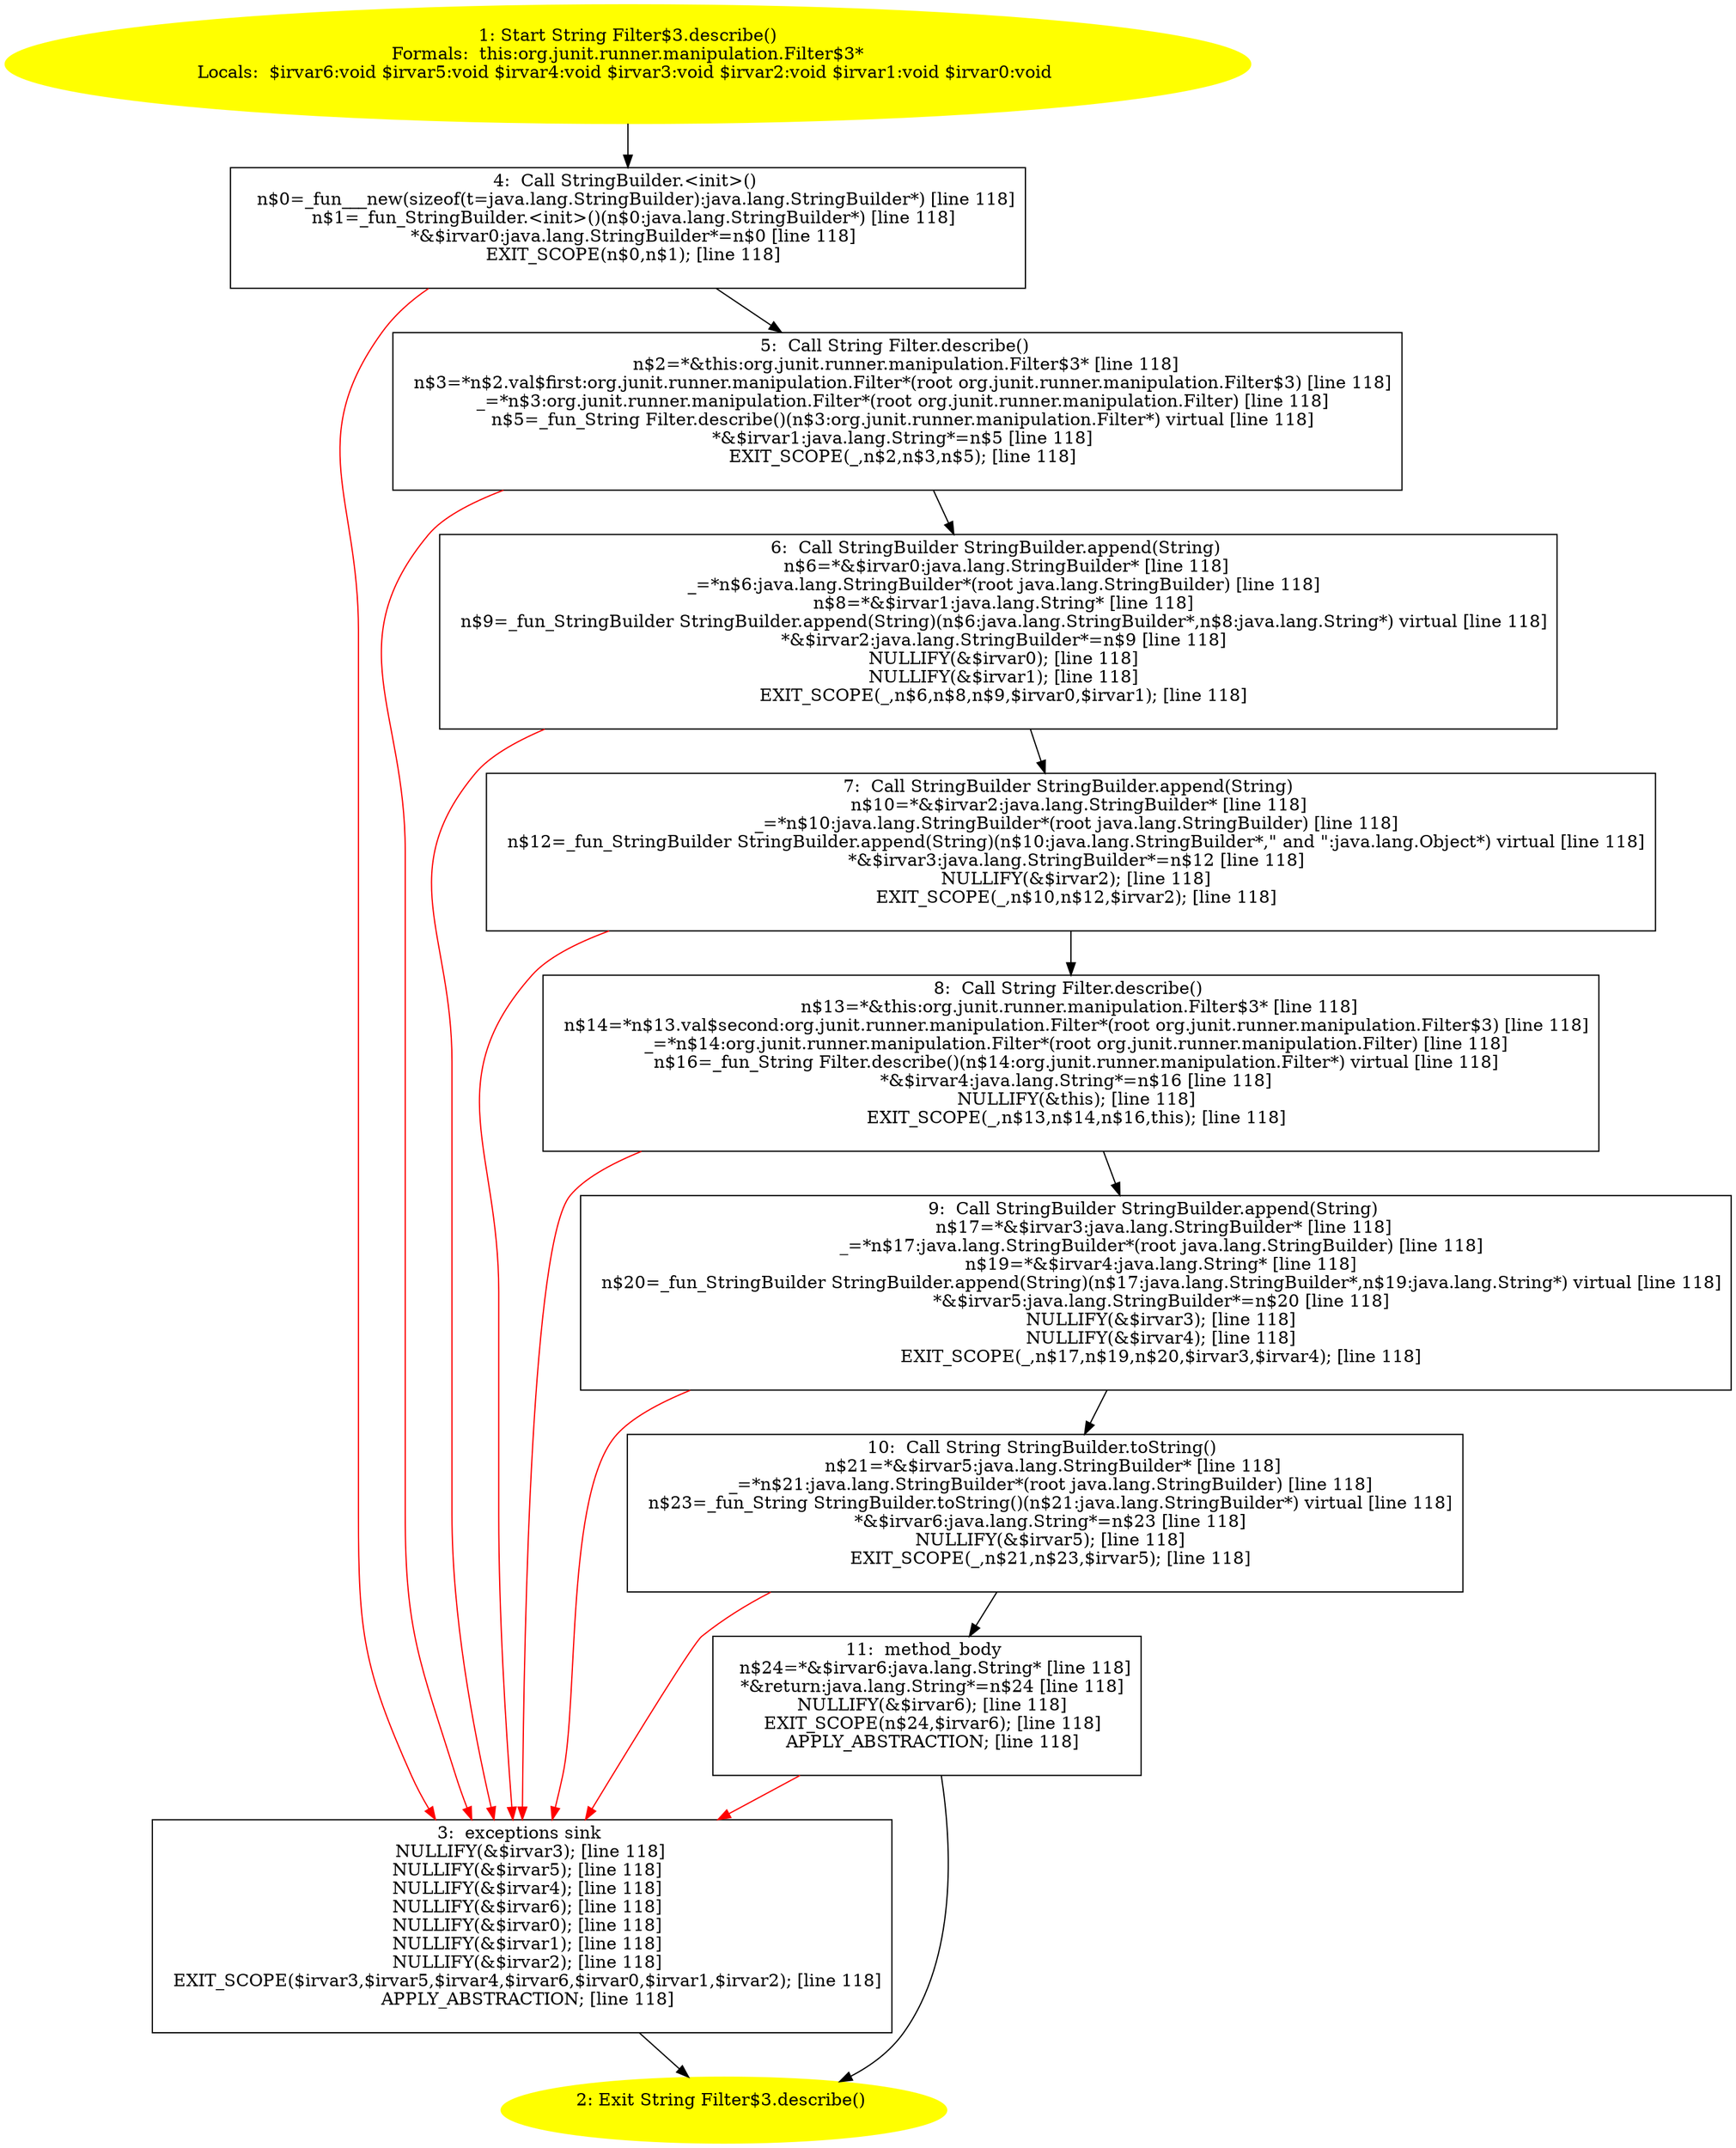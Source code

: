 /* @generated */
digraph cfg {
"org.junit.runner.manipulation.Filter$3.describe():java.lang.String.e15831cd9e5f0e00284eead8a7b30068_1" [label="1: Start String Filter$3.describe()\nFormals:  this:org.junit.runner.manipulation.Filter$3*\nLocals:  $irvar6:void $irvar5:void $irvar4:void $irvar3:void $irvar2:void $irvar1:void $irvar0:void \n  " color=yellow style=filled]
	

	 "org.junit.runner.manipulation.Filter$3.describe():java.lang.String.e15831cd9e5f0e00284eead8a7b30068_1" -> "org.junit.runner.manipulation.Filter$3.describe():java.lang.String.e15831cd9e5f0e00284eead8a7b30068_4" ;
"org.junit.runner.manipulation.Filter$3.describe():java.lang.String.e15831cd9e5f0e00284eead8a7b30068_2" [label="2: Exit String Filter$3.describe() \n  " color=yellow style=filled]
	

"org.junit.runner.manipulation.Filter$3.describe():java.lang.String.e15831cd9e5f0e00284eead8a7b30068_3" [label="3:  exceptions sink \n   NULLIFY(&$irvar3); [line 118]\n  NULLIFY(&$irvar5); [line 118]\n  NULLIFY(&$irvar4); [line 118]\n  NULLIFY(&$irvar6); [line 118]\n  NULLIFY(&$irvar0); [line 118]\n  NULLIFY(&$irvar1); [line 118]\n  NULLIFY(&$irvar2); [line 118]\n  EXIT_SCOPE($irvar3,$irvar5,$irvar4,$irvar6,$irvar0,$irvar1,$irvar2); [line 118]\n  APPLY_ABSTRACTION; [line 118]\n " shape="box"]
	

	 "org.junit.runner.manipulation.Filter$3.describe():java.lang.String.e15831cd9e5f0e00284eead8a7b30068_3" -> "org.junit.runner.manipulation.Filter$3.describe():java.lang.String.e15831cd9e5f0e00284eead8a7b30068_2" ;
"org.junit.runner.manipulation.Filter$3.describe():java.lang.String.e15831cd9e5f0e00284eead8a7b30068_4" [label="4:  Call StringBuilder.<init>() \n   n$0=_fun___new(sizeof(t=java.lang.StringBuilder):java.lang.StringBuilder*) [line 118]\n  n$1=_fun_StringBuilder.<init>()(n$0:java.lang.StringBuilder*) [line 118]\n  *&$irvar0:java.lang.StringBuilder*=n$0 [line 118]\n  EXIT_SCOPE(n$0,n$1); [line 118]\n " shape="box"]
	

	 "org.junit.runner.manipulation.Filter$3.describe():java.lang.String.e15831cd9e5f0e00284eead8a7b30068_4" -> "org.junit.runner.manipulation.Filter$3.describe():java.lang.String.e15831cd9e5f0e00284eead8a7b30068_5" ;
	 "org.junit.runner.manipulation.Filter$3.describe():java.lang.String.e15831cd9e5f0e00284eead8a7b30068_4" -> "org.junit.runner.manipulation.Filter$3.describe():java.lang.String.e15831cd9e5f0e00284eead8a7b30068_3" [color="red" ];
"org.junit.runner.manipulation.Filter$3.describe():java.lang.String.e15831cd9e5f0e00284eead8a7b30068_5" [label="5:  Call String Filter.describe() \n   n$2=*&this:org.junit.runner.manipulation.Filter$3* [line 118]\n  n$3=*n$2.val$first:org.junit.runner.manipulation.Filter*(root org.junit.runner.manipulation.Filter$3) [line 118]\n  _=*n$3:org.junit.runner.manipulation.Filter*(root org.junit.runner.manipulation.Filter) [line 118]\n  n$5=_fun_String Filter.describe()(n$3:org.junit.runner.manipulation.Filter*) virtual [line 118]\n  *&$irvar1:java.lang.String*=n$5 [line 118]\n  EXIT_SCOPE(_,n$2,n$3,n$5); [line 118]\n " shape="box"]
	

	 "org.junit.runner.manipulation.Filter$3.describe():java.lang.String.e15831cd9e5f0e00284eead8a7b30068_5" -> "org.junit.runner.manipulation.Filter$3.describe():java.lang.String.e15831cd9e5f0e00284eead8a7b30068_6" ;
	 "org.junit.runner.manipulation.Filter$3.describe():java.lang.String.e15831cd9e5f0e00284eead8a7b30068_5" -> "org.junit.runner.manipulation.Filter$3.describe():java.lang.String.e15831cd9e5f0e00284eead8a7b30068_3" [color="red" ];
"org.junit.runner.manipulation.Filter$3.describe():java.lang.String.e15831cd9e5f0e00284eead8a7b30068_6" [label="6:  Call StringBuilder StringBuilder.append(String) \n   n$6=*&$irvar0:java.lang.StringBuilder* [line 118]\n  _=*n$6:java.lang.StringBuilder*(root java.lang.StringBuilder) [line 118]\n  n$8=*&$irvar1:java.lang.String* [line 118]\n  n$9=_fun_StringBuilder StringBuilder.append(String)(n$6:java.lang.StringBuilder*,n$8:java.lang.String*) virtual [line 118]\n  *&$irvar2:java.lang.StringBuilder*=n$9 [line 118]\n  NULLIFY(&$irvar0); [line 118]\n  NULLIFY(&$irvar1); [line 118]\n  EXIT_SCOPE(_,n$6,n$8,n$9,$irvar0,$irvar1); [line 118]\n " shape="box"]
	

	 "org.junit.runner.manipulation.Filter$3.describe():java.lang.String.e15831cd9e5f0e00284eead8a7b30068_6" -> "org.junit.runner.manipulation.Filter$3.describe():java.lang.String.e15831cd9e5f0e00284eead8a7b30068_7" ;
	 "org.junit.runner.manipulation.Filter$3.describe():java.lang.String.e15831cd9e5f0e00284eead8a7b30068_6" -> "org.junit.runner.manipulation.Filter$3.describe():java.lang.String.e15831cd9e5f0e00284eead8a7b30068_3" [color="red" ];
"org.junit.runner.manipulation.Filter$3.describe():java.lang.String.e15831cd9e5f0e00284eead8a7b30068_7" [label="7:  Call StringBuilder StringBuilder.append(String) \n   n$10=*&$irvar2:java.lang.StringBuilder* [line 118]\n  _=*n$10:java.lang.StringBuilder*(root java.lang.StringBuilder) [line 118]\n  n$12=_fun_StringBuilder StringBuilder.append(String)(n$10:java.lang.StringBuilder*,\" and \":java.lang.Object*) virtual [line 118]\n  *&$irvar3:java.lang.StringBuilder*=n$12 [line 118]\n  NULLIFY(&$irvar2); [line 118]\n  EXIT_SCOPE(_,n$10,n$12,$irvar2); [line 118]\n " shape="box"]
	

	 "org.junit.runner.manipulation.Filter$3.describe():java.lang.String.e15831cd9e5f0e00284eead8a7b30068_7" -> "org.junit.runner.manipulation.Filter$3.describe():java.lang.String.e15831cd9e5f0e00284eead8a7b30068_8" ;
	 "org.junit.runner.manipulation.Filter$3.describe():java.lang.String.e15831cd9e5f0e00284eead8a7b30068_7" -> "org.junit.runner.manipulation.Filter$3.describe():java.lang.String.e15831cd9e5f0e00284eead8a7b30068_3" [color="red" ];
"org.junit.runner.manipulation.Filter$3.describe():java.lang.String.e15831cd9e5f0e00284eead8a7b30068_8" [label="8:  Call String Filter.describe() \n   n$13=*&this:org.junit.runner.manipulation.Filter$3* [line 118]\n  n$14=*n$13.val$second:org.junit.runner.manipulation.Filter*(root org.junit.runner.manipulation.Filter$3) [line 118]\n  _=*n$14:org.junit.runner.manipulation.Filter*(root org.junit.runner.manipulation.Filter) [line 118]\n  n$16=_fun_String Filter.describe()(n$14:org.junit.runner.manipulation.Filter*) virtual [line 118]\n  *&$irvar4:java.lang.String*=n$16 [line 118]\n  NULLIFY(&this); [line 118]\n  EXIT_SCOPE(_,n$13,n$14,n$16,this); [line 118]\n " shape="box"]
	

	 "org.junit.runner.manipulation.Filter$3.describe():java.lang.String.e15831cd9e5f0e00284eead8a7b30068_8" -> "org.junit.runner.manipulation.Filter$3.describe():java.lang.String.e15831cd9e5f0e00284eead8a7b30068_9" ;
	 "org.junit.runner.manipulation.Filter$3.describe():java.lang.String.e15831cd9e5f0e00284eead8a7b30068_8" -> "org.junit.runner.manipulation.Filter$3.describe():java.lang.String.e15831cd9e5f0e00284eead8a7b30068_3" [color="red" ];
"org.junit.runner.manipulation.Filter$3.describe():java.lang.String.e15831cd9e5f0e00284eead8a7b30068_9" [label="9:  Call StringBuilder StringBuilder.append(String) \n   n$17=*&$irvar3:java.lang.StringBuilder* [line 118]\n  _=*n$17:java.lang.StringBuilder*(root java.lang.StringBuilder) [line 118]\n  n$19=*&$irvar4:java.lang.String* [line 118]\n  n$20=_fun_StringBuilder StringBuilder.append(String)(n$17:java.lang.StringBuilder*,n$19:java.lang.String*) virtual [line 118]\n  *&$irvar5:java.lang.StringBuilder*=n$20 [line 118]\n  NULLIFY(&$irvar3); [line 118]\n  NULLIFY(&$irvar4); [line 118]\n  EXIT_SCOPE(_,n$17,n$19,n$20,$irvar3,$irvar4); [line 118]\n " shape="box"]
	

	 "org.junit.runner.manipulation.Filter$3.describe():java.lang.String.e15831cd9e5f0e00284eead8a7b30068_9" -> "org.junit.runner.manipulation.Filter$3.describe():java.lang.String.e15831cd9e5f0e00284eead8a7b30068_10" ;
	 "org.junit.runner.manipulation.Filter$3.describe():java.lang.String.e15831cd9e5f0e00284eead8a7b30068_9" -> "org.junit.runner.manipulation.Filter$3.describe():java.lang.String.e15831cd9e5f0e00284eead8a7b30068_3" [color="red" ];
"org.junit.runner.manipulation.Filter$3.describe():java.lang.String.e15831cd9e5f0e00284eead8a7b30068_10" [label="10:  Call String StringBuilder.toString() \n   n$21=*&$irvar5:java.lang.StringBuilder* [line 118]\n  _=*n$21:java.lang.StringBuilder*(root java.lang.StringBuilder) [line 118]\n  n$23=_fun_String StringBuilder.toString()(n$21:java.lang.StringBuilder*) virtual [line 118]\n  *&$irvar6:java.lang.String*=n$23 [line 118]\n  NULLIFY(&$irvar5); [line 118]\n  EXIT_SCOPE(_,n$21,n$23,$irvar5); [line 118]\n " shape="box"]
	

	 "org.junit.runner.manipulation.Filter$3.describe():java.lang.String.e15831cd9e5f0e00284eead8a7b30068_10" -> "org.junit.runner.manipulation.Filter$3.describe():java.lang.String.e15831cd9e5f0e00284eead8a7b30068_11" ;
	 "org.junit.runner.manipulation.Filter$3.describe():java.lang.String.e15831cd9e5f0e00284eead8a7b30068_10" -> "org.junit.runner.manipulation.Filter$3.describe():java.lang.String.e15831cd9e5f0e00284eead8a7b30068_3" [color="red" ];
"org.junit.runner.manipulation.Filter$3.describe():java.lang.String.e15831cd9e5f0e00284eead8a7b30068_11" [label="11:  method_body \n   n$24=*&$irvar6:java.lang.String* [line 118]\n  *&return:java.lang.String*=n$24 [line 118]\n  NULLIFY(&$irvar6); [line 118]\n  EXIT_SCOPE(n$24,$irvar6); [line 118]\n  APPLY_ABSTRACTION; [line 118]\n " shape="box"]
	

	 "org.junit.runner.manipulation.Filter$3.describe():java.lang.String.e15831cd9e5f0e00284eead8a7b30068_11" -> "org.junit.runner.manipulation.Filter$3.describe():java.lang.String.e15831cd9e5f0e00284eead8a7b30068_2" ;
	 "org.junit.runner.manipulation.Filter$3.describe():java.lang.String.e15831cd9e5f0e00284eead8a7b30068_11" -> "org.junit.runner.manipulation.Filter$3.describe():java.lang.String.e15831cd9e5f0e00284eead8a7b30068_3" [color="red" ];
}
